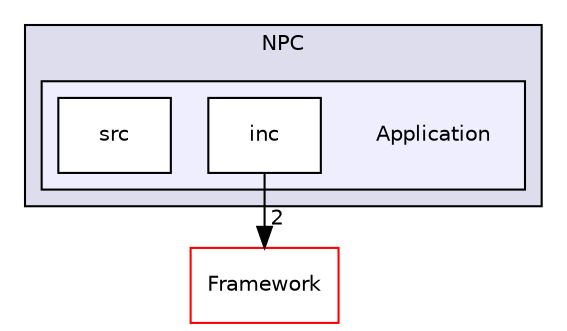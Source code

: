 digraph "C:/Users/Kojey/Desktop/NPC/NeoPixelClock_Software/Code/Libraries/NPC/Application" {
  compound=true
  node [ fontsize="10", fontname="Helvetica"];
  edge [ labelfontsize="10", labelfontname="Helvetica"];
  subgraph clusterdir_8d50c2d0d29fa8bf46dc1c3a3fa93df1 {
    graph [ bgcolor="#ddddee", pencolor="black", label="NPC" fontname="Helvetica", fontsize="10", URL="dir_8d50c2d0d29fa8bf46dc1c3a3fa93df1.html"]
  subgraph clusterdir_f172bd7b406371541bd790cf5634c296 {
    graph [ bgcolor="#eeeeff", pencolor="black", label="" URL="dir_f172bd7b406371541bd790cf5634c296.html"];
    dir_f172bd7b406371541bd790cf5634c296 [shape=plaintext label="Application"];
    dir_07306553391a983291df5b932fefc996 [shape=box label="inc" color="black" fillcolor="white" style="filled" URL="dir_07306553391a983291df5b932fefc996.html"];
    dir_dd3bcd8efb08a1335d20b0d4f37d56e3 [shape=box label="src" color="black" fillcolor="white" style="filled" URL="dir_dd3bcd8efb08a1335d20b0d4f37d56e3.html"];
  }
  }
  dir_436b614f8cc32ab920269826989699d6 [shape=box label="Framework" fillcolor="white" style="filled" color="red" URL="dir_436b614f8cc32ab920269826989699d6.html"];
  dir_07306553391a983291df5b932fefc996->dir_436b614f8cc32ab920269826989699d6 [headlabel="2", labeldistance=1.5 headhref="dir_000004_000006.html"];
}
